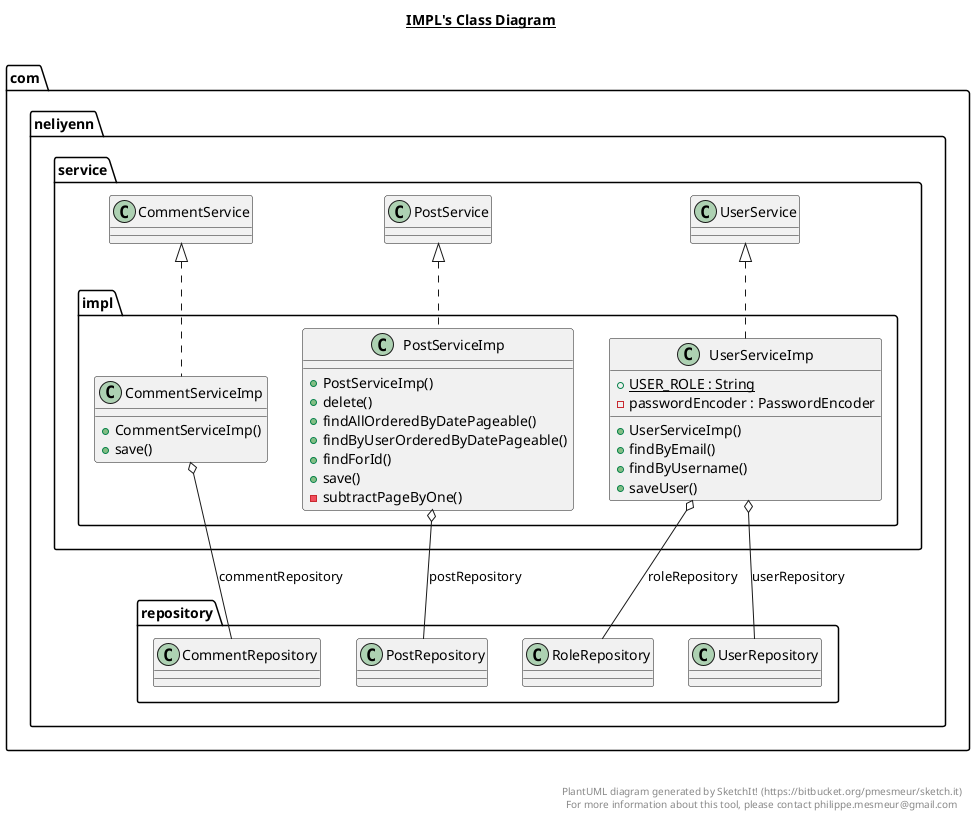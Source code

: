 @startuml

title __IMPL's Class Diagram__\n

  namespace com.neliyenn {
    namespace service {
      namespace impl {
        class com.neliyenn.service.impl.CommentServiceImp {
            + CommentServiceImp()
            + save()
        }
      }
    }
  }
  

  namespace com.neliyenn {
    namespace service {
      namespace impl {
        class com.neliyenn.service.impl.PostServiceImp {
            + PostServiceImp()
            + delete()
            + findAllOrderedByDatePageable()
            + findByUserOrderedByDatePageable()
            + findForId()
            + save()
            - subtractPageByOne()
        }
      }
    }
  }
  

  namespace com.neliyenn {
    namespace service {
      namespace impl {
        class com.neliyenn.service.impl.UserServiceImp {
            {static} + USER_ROLE : String
            - passwordEncoder : PasswordEncoder
            + UserServiceImp()
            + findByEmail()
            + findByUsername()
            + saveUser()
        }
      }
    }
  }
  

  com.neliyenn.service.impl.CommentServiceImp .up.|> com.neliyenn.service.CommentService
  com.neliyenn.service.impl.CommentServiceImp o-- com.neliyenn.repository.CommentRepository : commentRepository
  com.neliyenn.service.impl.PostServiceImp .up.|> com.neliyenn.service.PostService
  com.neliyenn.service.impl.PostServiceImp o-- com.neliyenn.repository.PostRepository : postRepository
  com.neliyenn.service.impl.UserServiceImp .up.|> com.neliyenn.service.UserService
  com.neliyenn.service.impl.UserServiceImp o-- com.neliyenn.repository.RoleRepository : roleRepository
  com.neliyenn.service.impl.UserServiceImp o-- com.neliyenn.repository.UserRepository : userRepository


right footer


PlantUML diagram generated by SketchIt! (https://bitbucket.org/pmesmeur/sketch.it)
For more information about this tool, please contact philippe.mesmeur@gmail.com
endfooter

@enduml
